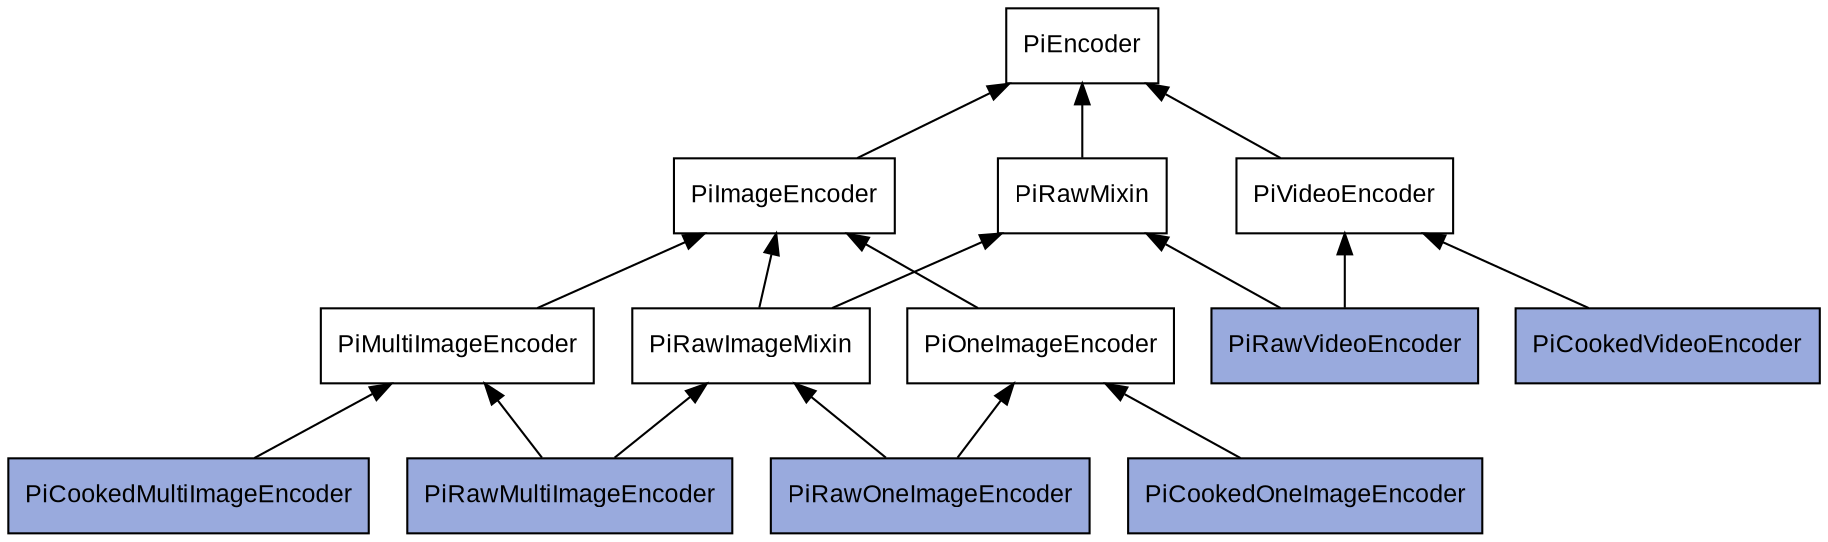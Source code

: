 digraph G {
    graph [rankdir="BT"];

    /* Abstract classes */
    node [shape=rect,style=filled,color="#000000",fillcolor="#ffffff",fontname=Arial,fontsize=12.0];
    PiEncoder           [target="_top", URL="../api.html#picamera.PiEncoder"];
    PiImageEncoder      [target="_top", URL="../api.html#picamera.PiImageEncoder"];
    PiVideoEncoder      [target="_top", URL="../api.html#picamera.PiVideoEncoder"];
    PiOneImageEncoder   [target="_top", URL="../api.html#picamera.PiOneImageEncoder"];
    PiMultiImageEncoder [target="_top", URL="../api.html#picamera.PiMultiImageEncoder"];
    PiRawMixin          [target="_top", URL="../api.html#picamera.PiRawMixin"];
    PiRawImageMixin     [target="_top", URL="../api.html#picamera.PiRawImageMixin"];

    /* Concrete classes */
    node [shape=rect,style=filled,color="#000000",fillcolor="#99aadd",fontname=Arial,fontsize=12.0];
    PiRawOneImageEncoder      [target="_top", URL="../api.html#picamera.PiRawOneImageEncoder"];
    PiRawMultiImageEncoder    [target="_top", URL="../api.html#picamera.PiRawMultiImageEncoder"];
    PiRawVideoEncoder         [target="_top", URL="../api.html#picamera.PiRawVideoEncoder"];
    PiCookedOneImageEncoder   [target="_top", URL="../api.html#picamera.PiCookedOneImageEncoder"];
    PiCookedMultiImageEncoder [target="_top", URL="../api.html#picamera.PiCookedMultiImageEncoder"];
    PiCookedVideoEncoder      [target="_top", URL="../api.html#picamera.PiCookedVideoEncoder"];

    PiImageEncoder->PiEncoder;
    PiVideoEncoder->PiEncoder;
    PiRawMixin->PiEncoder;
    PiOneImageEncoder->PiImageEncoder;
    PiMultiImageEncoder->PiImageEncoder;
    PiCookedOneImageEncoder->PiOneImageEncoder;
    PiCookedMultiImageEncoder->PiMultiImageEncoder;
    PiCookedVideoEncoder->PiVideoEncoder;
    PiRawImageMixin->PiRawMixin;
    PiRawImageMixin->PiImageEncoder;
    PiRawOneImageEncoder->PiOneImageEncoder;
    PiRawOneImageEncoder->PiRawImageMixin;
    PiRawMultiImageEncoder->PiMultiImageEncoder;
    PiRawMultiImageEncoder->PiRawImageMixin;
    PiRawVideoEncoder->PiRawMixin;
    PiRawVideoEncoder->PiVideoEncoder;
}
